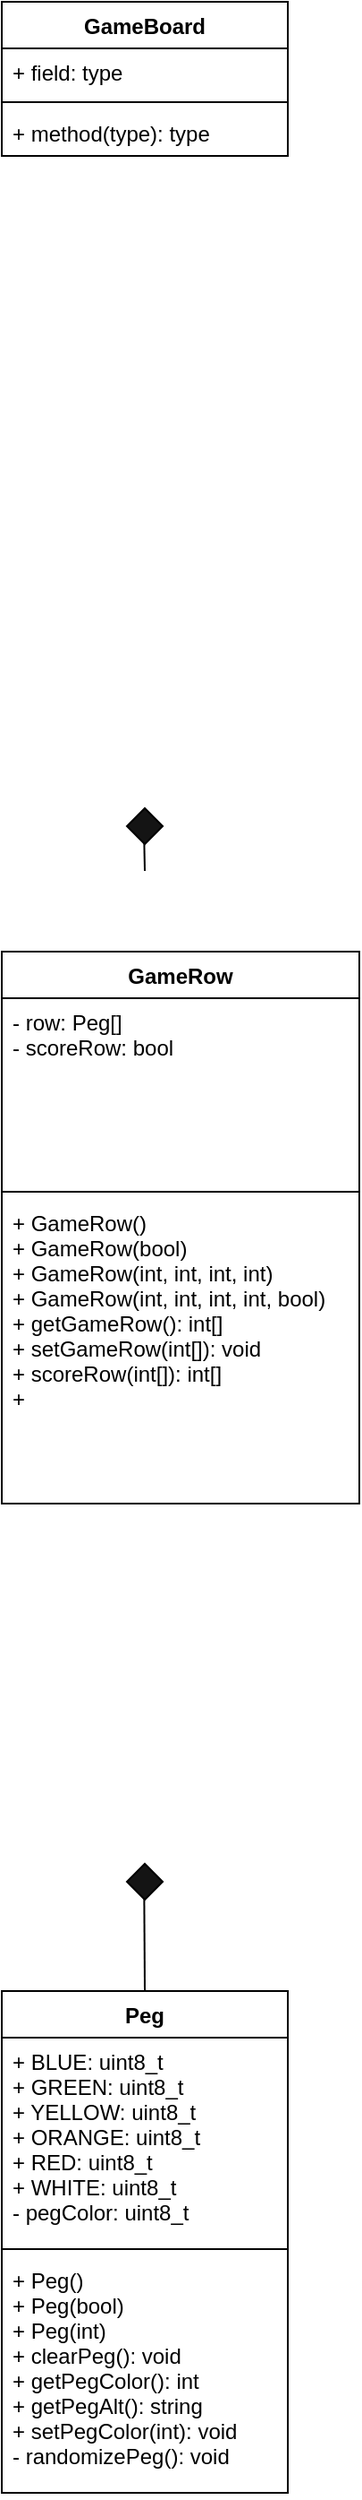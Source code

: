<mxfile version="13.8.0" type="github">
  <diagram id="C5RBs43oDa-KdzZeNtuy" name="Page-1">
    <mxGraphModel dx="984" dy="1931" grid="1" gridSize="10" guides="1" tooltips="1" connect="1" arrows="1" fold="1" page="1" pageScale="1" pageWidth="827" pageHeight="1169" math="0" shadow="0">
      <root>
        <mxCell id="WIyWlLk6GJQsqaUBKTNV-0" />
        <mxCell id="WIyWlLk6GJQsqaUBKTNV-1" parent="WIyWlLk6GJQsqaUBKTNV-0" />
        <mxCell id="PcF8brpZlFGDyowLFs-Q-27" value="" style="endArrow=none;html=1;entryX=0.5;entryY=0;entryDx=0;entryDy=0;exitX=0.484;exitY=0.965;exitDx=0;exitDy=0;exitPerimeter=0;" edge="1" parent="WIyWlLk6GJQsqaUBKTNV-1" source="PcF8brpZlFGDyowLFs-Q-29" target="PcF8brpZlFGDyowLFs-Q-19">
          <mxGeometry width="50" height="50" relative="1" as="geometry">
            <mxPoint x="390" y="880" as="sourcePoint" />
            <mxPoint x="440" y="830" as="targetPoint" />
          </mxGeometry>
        </mxCell>
        <mxCell id="PcF8brpZlFGDyowLFs-Q-29" value="" style="rhombus;whiteSpace=wrap;html=1;fillColor=#141414;" vertex="1" parent="WIyWlLk6GJQsqaUBKTNV-1">
          <mxGeometry x="270" y="1149" width="20" height="20" as="geometry" />
        </mxCell>
        <mxCell id="PcF8brpZlFGDyowLFs-Q-10" value="GameBoard" style="swimlane;fontStyle=1;align=center;verticalAlign=top;childLayout=stackLayout;horizontal=1;startSize=26;horizontalStack=0;resizeParent=1;resizeParentMax=0;resizeLast=0;collapsible=1;marginBottom=0;" vertex="1" parent="WIyWlLk6GJQsqaUBKTNV-1">
          <mxGeometry x="200" y="110" width="160" height="86" as="geometry" />
        </mxCell>
        <mxCell id="PcF8brpZlFGDyowLFs-Q-11" value="+ field: type" style="text;strokeColor=none;fillColor=none;align=left;verticalAlign=top;spacingLeft=4;spacingRight=4;overflow=hidden;rotatable=0;points=[[0,0.5],[1,0.5]];portConstraint=eastwest;" vertex="1" parent="PcF8brpZlFGDyowLFs-Q-10">
          <mxGeometry y="26" width="160" height="26" as="geometry" />
        </mxCell>
        <mxCell id="PcF8brpZlFGDyowLFs-Q-12" value="" style="line;strokeWidth=1;fillColor=none;align=left;verticalAlign=middle;spacingTop=-1;spacingLeft=3;spacingRight=3;rotatable=0;labelPosition=right;points=[];portConstraint=eastwest;" vertex="1" parent="PcF8brpZlFGDyowLFs-Q-10">
          <mxGeometry y="52" width="160" height="8" as="geometry" />
        </mxCell>
        <mxCell id="PcF8brpZlFGDyowLFs-Q-13" value="+ method(type): type" style="text;strokeColor=none;fillColor=none;align=left;verticalAlign=top;spacingLeft=4;spacingRight=4;overflow=hidden;rotatable=0;points=[[0,0.5],[1,0.5]];portConstraint=eastwest;" vertex="1" parent="PcF8brpZlFGDyowLFs-Q-10">
          <mxGeometry y="60" width="160" height="26" as="geometry" />
        </mxCell>
        <mxCell id="PcF8brpZlFGDyowLFs-Q-35" value="" style="endArrow=none;html=1;entryX=0.5;entryY=0;entryDx=0;entryDy=0;exitX=0.484;exitY=0.965;exitDx=0;exitDy=0;exitPerimeter=0;" edge="1" parent="WIyWlLk6GJQsqaUBKTNV-1" source="PcF8brpZlFGDyowLFs-Q-36">
          <mxGeometry width="50" height="50" relative="1" as="geometry">
            <mxPoint x="390" y="695" as="sourcePoint" />
            <mxPoint x="280" y="595" as="targetPoint" />
          </mxGeometry>
        </mxCell>
        <mxCell id="PcF8brpZlFGDyowLFs-Q-36" value="" style="rhombus;whiteSpace=wrap;html=1;fillColor=#141414;" vertex="1" parent="WIyWlLk6GJQsqaUBKTNV-1">
          <mxGeometry x="270" y="560" width="20" height="20" as="geometry" />
        </mxCell>
        <mxCell id="PcF8brpZlFGDyowLFs-Q-19" value="Peg" style="swimlane;fontStyle=1;align=center;verticalAlign=top;childLayout=stackLayout;horizontal=1;startSize=26;horizontalStack=0;resizeParent=1;resizeParentMax=0;resizeLast=0;collapsible=1;marginBottom=0;" vertex="1" parent="WIyWlLk6GJQsqaUBKTNV-1">
          <mxGeometry x="200" y="1220" width="160" height="280" as="geometry" />
        </mxCell>
        <mxCell id="PcF8brpZlFGDyowLFs-Q-20" value="+ BLUE: uint8_t&#xa;+ GREEN: uint8_t&#xa;+ YELLOW: uint8_t&#xa;+ ORANGE: uint8_t&#xa;+ RED: uint8_t&#xa;+ WHITE: uint8_t&#xa;- pegColor: uint8_t" style="text;strokeColor=none;fillColor=none;align=left;verticalAlign=top;spacingLeft=4;spacingRight=4;overflow=hidden;rotatable=0;points=[[0,0.5],[1,0.5]];portConstraint=eastwest;" vertex="1" parent="PcF8brpZlFGDyowLFs-Q-19">
          <mxGeometry y="26" width="160" height="114" as="geometry" />
        </mxCell>
        <mxCell id="PcF8brpZlFGDyowLFs-Q-21" value="" style="line;strokeWidth=1;fillColor=none;align=left;verticalAlign=middle;spacingTop=-1;spacingLeft=3;spacingRight=3;rotatable=0;labelPosition=right;points=[];portConstraint=eastwest;" vertex="1" parent="PcF8brpZlFGDyowLFs-Q-19">
          <mxGeometry y="140" width="160" height="8" as="geometry" />
        </mxCell>
        <mxCell id="PcF8brpZlFGDyowLFs-Q-22" value="+ Peg()&#xa;+ Peg(bool)&#xa;+ Peg(int)&#xa;+ clearPeg(): void&#xa;+ getPegColor(): int&#xa;+ getPegAlt(): string&#xa;+ setPegColor(int): void&#xa;- randomizePeg(): void" style="text;strokeColor=none;fillColor=none;align=left;verticalAlign=top;spacingLeft=4;spacingRight=4;overflow=hidden;rotatable=0;points=[[0,0.5],[1,0.5]];portConstraint=eastwest;" vertex="1" parent="PcF8brpZlFGDyowLFs-Q-19">
          <mxGeometry y="148" width="160" height="132" as="geometry" />
        </mxCell>
        <mxCell id="PcF8brpZlFGDyowLFs-Q-23" value="GameRow" style="swimlane;fontStyle=1;align=center;verticalAlign=top;childLayout=stackLayout;horizontal=1;startSize=26;horizontalStack=0;resizeParent=1;resizeParentMax=0;resizeLast=0;collapsible=1;marginBottom=0;" vertex="1" parent="WIyWlLk6GJQsqaUBKTNV-1">
          <mxGeometry x="200" y="640" width="200" height="308" as="geometry" />
        </mxCell>
        <mxCell id="PcF8brpZlFGDyowLFs-Q-24" value="- row: Peg[]&#xa;- scoreRow: bool" style="text;strokeColor=none;fillColor=none;align=left;verticalAlign=top;spacingLeft=4;spacingRight=4;overflow=hidden;rotatable=0;points=[[0,0.5],[1,0.5]];portConstraint=eastwest;" vertex="1" parent="PcF8brpZlFGDyowLFs-Q-23">
          <mxGeometry y="26" width="200" height="104" as="geometry" />
        </mxCell>
        <mxCell id="PcF8brpZlFGDyowLFs-Q-25" value="" style="line;strokeWidth=1;fillColor=none;align=left;verticalAlign=middle;spacingTop=-1;spacingLeft=3;spacingRight=3;rotatable=0;labelPosition=right;points=[];portConstraint=eastwest;" vertex="1" parent="PcF8brpZlFGDyowLFs-Q-23">
          <mxGeometry y="130" width="200" height="8" as="geometry" />
        </mxCell>
        <mxCell id="PcF8brpZlFGDyowLFs-Q-26" value="+ GameRow()&#xa;+ GameRow(bool)&#xa;+ GameRow(int, int, int, int)&#xa;+ GameRow(int, int, int, int, bool)&#xa;+ getGameRow(): int[]&#xa;+ setGameRow(int[]): void&#xa;+ scoreRow(int[]): int[]&#xa;+ &#xa;" style="text;strokeColor=none;fillColor=none;align=left;verticalAlign=top;spacingLeft=4;spacingRight=4;overflow=hidden;rotatable=0;points=[[0,0.5],[1,0.5]];portConstraint=eastwest;" vertex="1" parent="PcF8brpZlFGDyowLFs-Q-23">
          <mxGeometry y="138" width="200" height="170" as="geometry" />
        </mxCell>
      </root>
    </mxGraphModel>
  </diagram>
</mxfile>
